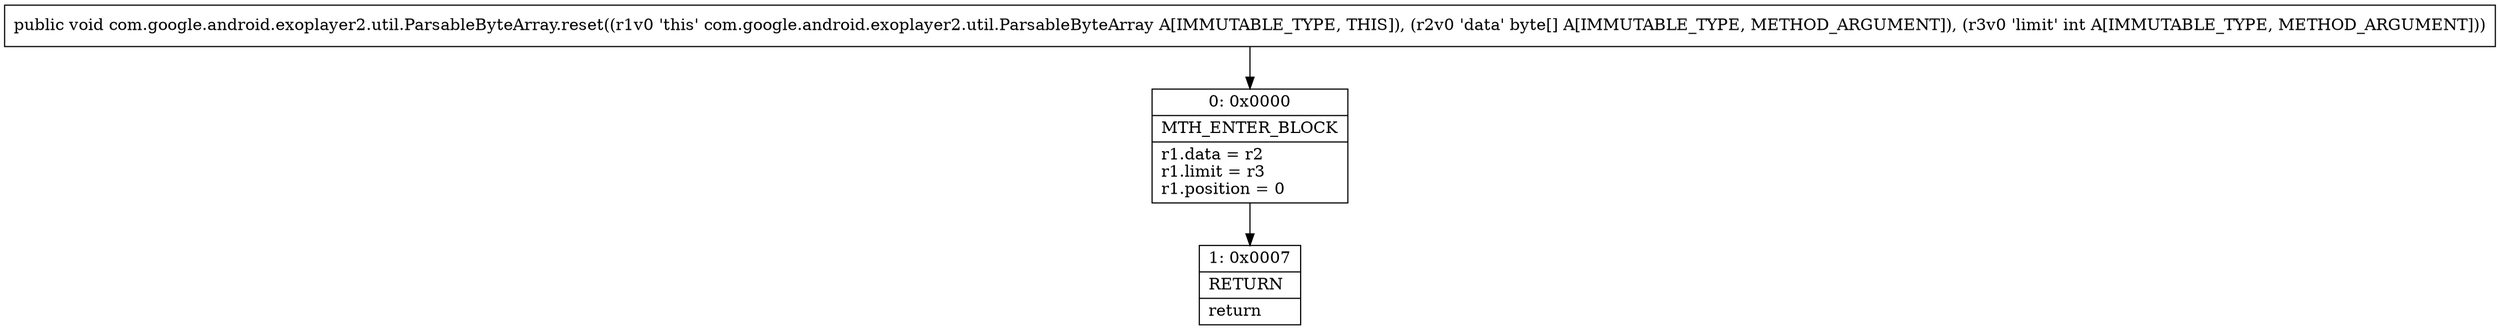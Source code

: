 digraph "CFG forcom.google.android.exoplayer2.util.ParsableByteArray.reset([BI)V" {
Node_0 [shape=record,label="{0\:\ 0x0000|MTH_ENTER_BLOCK\l|r1.data = r2\lr1.limit = r3\lr1.position = 0\l}"];
Node_1 [shape=record,label="{1\:\ 0x0007|RETURN\l|return\l}"];
MethodNode[shape=record,label="{public void com.google.android.exoplayer2.util.ParsableByteArray.reset((r1v0 'this' com.google.android.exoplayer2.util.ParsableByteArray A[IMMUTABLE_TYPE, THIS]), (r2v0 'data' byte[] A[IMMUTABLE_TYPE, METHOD_ARGUMENT]), (r3v0 'limit' int A[IMMUTABLE_TYPE, METHOD_ARGUMENT])) }"];
MethodNode -> Node_0;
Node_0 -> Node_1;
}

